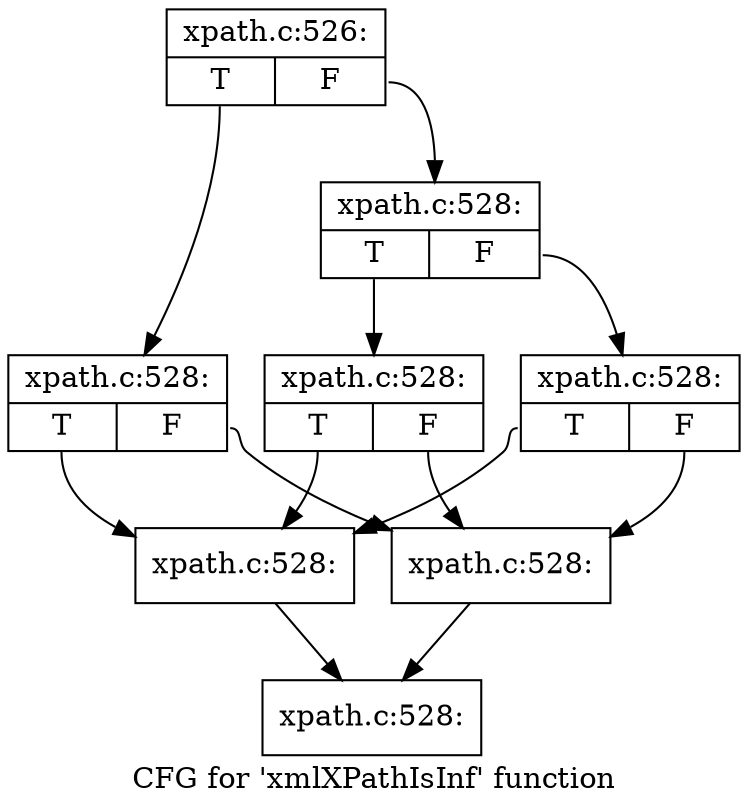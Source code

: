 digraph "CFG for 'xmlXPathIsInf' function" {
	label="CFG for 'xmlXPathIsInf' function";

	Node0x55e6b23e78c0 [shape=record,label="{xpath.c:526:|{<s0>T|<s1>F}}"];
	Node0x55e6b23e78c0:s0 -> Node0x55e6b23e87e0;
	Node0x55e6b23e78c0:s1 -> Node0x55e6b23e8830;
	Node0x55e6b23e87e0 [shape=record,label="{xpath.c:528:|{<s0>T|<s1>F}}"];
	Node0x55e6b23e87e0:s0 -> Node0x55e6b23e0c20;
	Node0x55e6b23e87e0:s1 -> Node0x55e6b23e6350;
	Node0x55e6b23e8830 [shape=record,label="{xpath.c:528:|{<s0>T|<s1>F}}"];
	Node0x55e6b23e8830:s0 -> Node0x55e6b23ea3b0;
	Node0x55e6b23e8830:s1 -> Node0x55e6b23ea400;
	Node0x55e6b23ea3b0 [shape=record,label="{xpath.c:528:|{<s0>T|<s1>F}}"];
	Node0x55e6b23ea3b0:s0 -> Node0x55e6b23e0c20;
	Node0x55e6b23ea3b0:s1 -> Node0x55e6b23e6350;
	Node0x55e6b23ea400 [shape=record,label="{xpath.c:528:|{<s0>T|<s1>F}}"];
	Node0x55e6b23ea400:s0 -> Node0x55e6b23e0c20;
	Node0x55e6b23ea400:s1 -> Node0x55e6b23e6350;
	Node0x55e6b23e0c20 [shape=record,label="{xpath.c:528:}"];
	Node0x55e6b23e0c20 -> Node0x55e6b23a7240;
	Node0x55e6b23e6350 [shape=record,label="{xpath.c:528:}"];
	Node0x55e6b23e6350 -> Node0x55e6b23a7240;
	Node0x55e6b23a7240 [shape=record,label="{xpath.c:528:}"];
}
